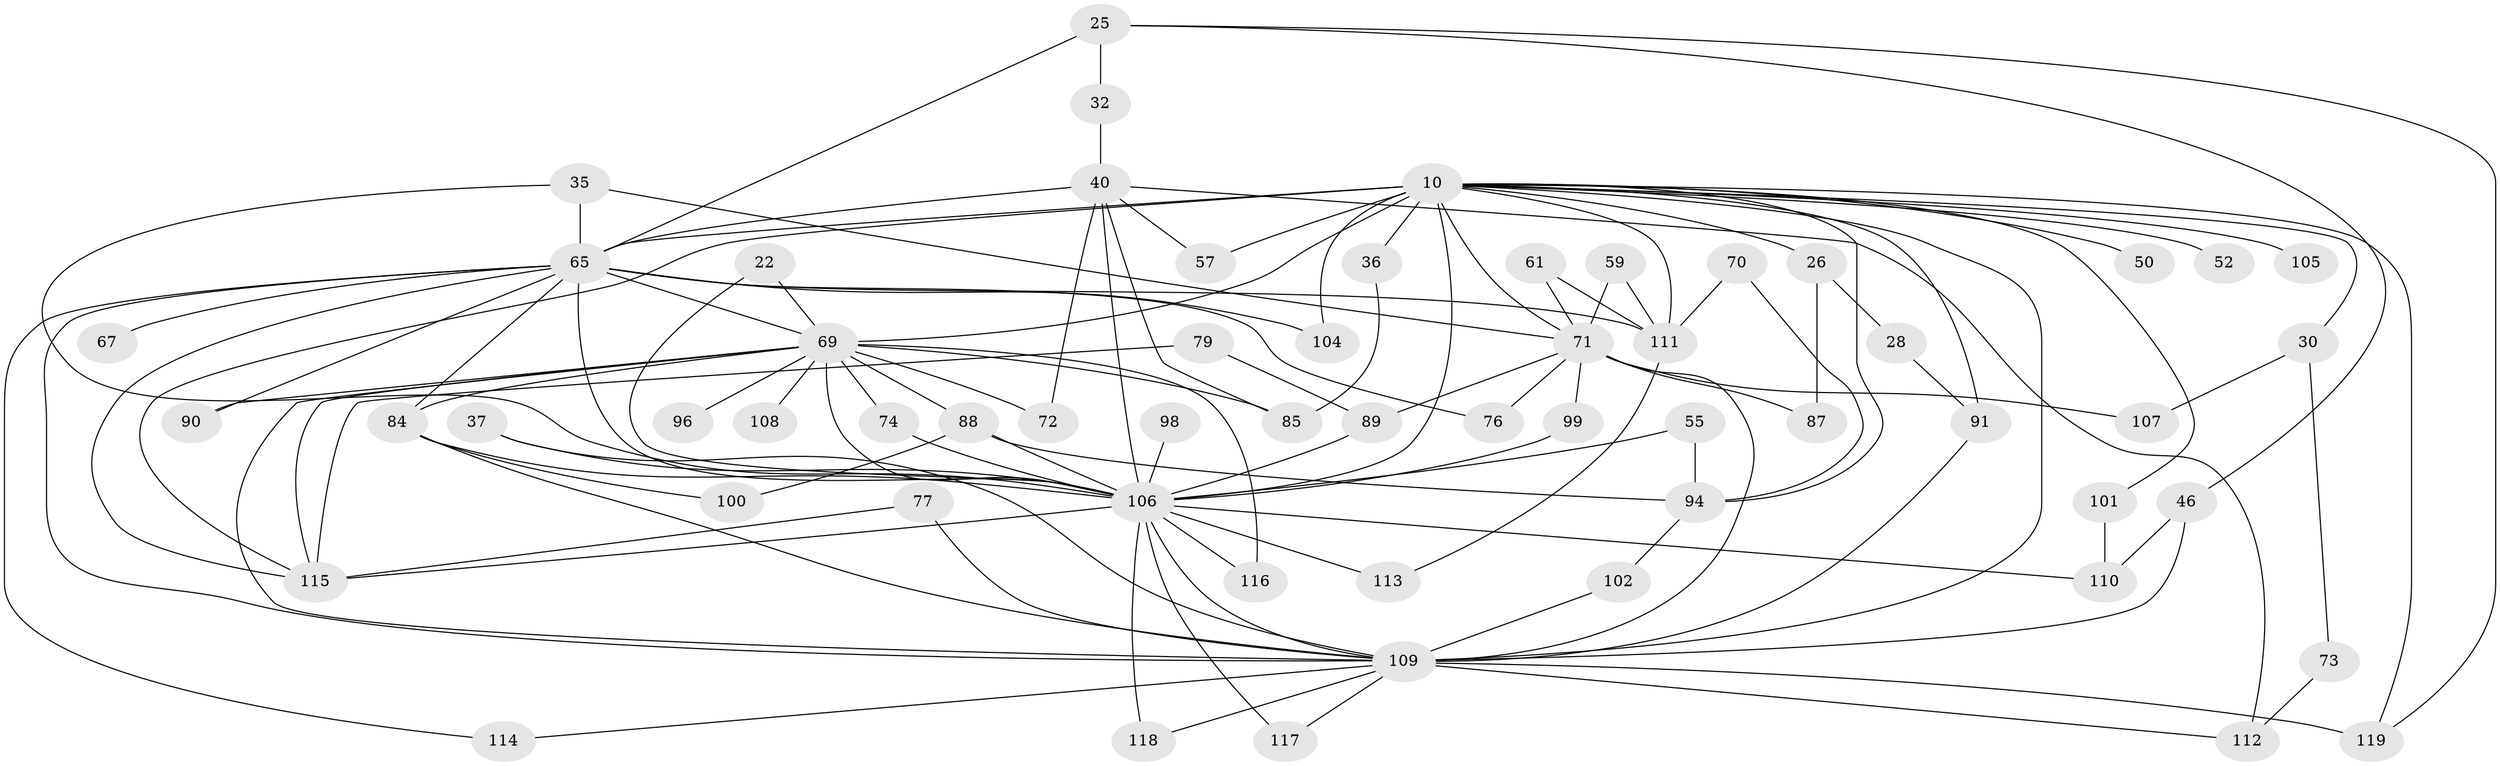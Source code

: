 // original degree distribution, {20: 0.008403361344537815, 18: 0.008403361344537815, 23: 0.008403361344537815, 11: 0.008403361344537815, 27: 0.008403361344537815, 37: 0.008403361344537815, 16: 0.01680672268907563, 21: 0.008403361344537815, 19: 0.008403361344537815, 4: 0.08403361344537816, 3: 0.226890756302521, 5: 0.058823529411764705, 8: 0.01680672268907563, 2: 0.4957983193277311, 9: 0.008403361344537815, 6: 0.01680672268907563, 7: 0.008403361344537815}
// Generated by graph-tools (version 1.1) at 2025/45/03/09/25 04:45:14]
// undirected, 59 vertices, 114 edges
graph export_dot {
graph [start="1"]
  node [color=gray90,style=filled];
  10 [super="+3+7"];
  22;
  25;
  26;
  28;
  30;
  32;
  35 [super="+34"];
  36;
  37;
  40 [super="+38"];
  46;
  50;
  52;
  55;
  57;
  59;
  61;
  65 [super="+23+8"];
  67;
  69 [super="+49+56+51+9"];
  70;
  71 [super="+33+66"];
  72;
  73;
  74;
  76;
  77;
  79;
  84 [super="+82+64"];
  85 [super="+39"];
  87;
  88 [super="+86"];
  89 [super="+47"];
  90;
  91 [super="+21"];
  94 [super="+43"];
  96;
  98;
  99;
  100;
  101;
  102;
  104;
  105;
  106 [super="+80+31+97"];
  107;
  108;
  109 [super="+63+83+45"];
  110 [super="+75"];
  111 [super="+54"];
  112 [super="+60"];
  113;
  114;
  115 [super="+42+58+95+93"];
  116;
  117 [super="+103"];
  118;
  119 [super="+92"];
  10 -- 30 [weight=2];
  10 -- 36 [weight=2];
  10 -- 69 [weight=12];
  10 -- 104;
  10 -- 111 [weight=3];
  10 -- 65 [weight=9];
  10 -- 26 [weight=2];
  10 -- 91 [weight=2];
  10 -- 101;
  10 -- 105 [weight=2];
  10 -- 50 [weight=2];
  10 -- 94 [weight=3];
  10 -- 106 [weight=10];
  10 -- 52 [weight=2];
  10 -- 57;
  10 -- 119;
  10 -- 115 [weight=2];
  10 -- 109 [weight=6];
  10 -- 71;
  22 -- 106;
  22 -- 69;
  25 -- 32;
  25 -- 46;
  25 -- 65 [weight=2];
  25 -- 119;
  26 -- 28;
  26 -- 87;
  28 -- 91;
  30 -- 73;
  30 -- 107;
  32 -- 40;
  35 -- 106;
  35 -- 65;
  35 -- 71;
  36 -- 85;
  37 -- 106;
  37 -- 109;
  40 -- 72;
  40 -- 106 [weight=2];
  40 -- 65 [weight=2];
  40 -- 112 [weight=2];
  40 -- 57;
  40 -- 85;
  46 -- 110;
  46 -- 109;
  55 -- 94;
  55 -- 106;
  59 -- 111;
  59 -- 71;
  61 -- 111;
  61 -- 71;
  65 -- 69 [weight=5];
  65 -- 67 [weight=2];
  65 -- 76;
  65 -- 90;
  65 -- 104;
  65 -- 106 [weight=4];
  65 -- 109 [weight=5];
  65 -- 111 [weight=2];
  65 -- 114;
  65 -- 115 [weight=3];
  65 -- 84;
  69 -- 108 [weight=2];
  69 -- 85;
  69 -- 96 [weight=2];
  69 -- 116;
  69 -- 72;
  69 -- 74;
  69 -- 106 [weight=2];
  69 -- 90;
  69 -- 115;
  69 -- 109 [weight=4];
  69 -- 88;
  69 -- 84;
  70 -- 94;
  70 -- 111;
  71 -- 76;
  71 -- 89 [weight=2];
  71 -- 109 [weight=5];
  71 -- 99;
  71 -- 107;
  71 -- 87;
  73 -- 112;
  74 -- 106;
  77 -- 115;
  77 -- 109;
  79 -- 89;
  79 -- 115;
  84 -- 106 [weight=3];
  84 -- 100;
  84 -- 109 [weight=2];
  88 -- 106 [weight=2];
  88 -- 100;
  88 -- 94;
  89 -- 106 [weight=2];
  91 -- 109;
  94 -- 102;
  98 -- 106;
  99 -- 106;
  101 -- 110;
  102 -- 109;
  106 -- 110 [weight=2];
  106 -- 113;
  106 -- 116;
  106 -- 118;
  106 -- 115 [weight=3];
  106 -- 109;
  106 -- 117;
  109 -- 118;
  109 -- 112;
  109 -- 114;
  109 -- 117;
  109 -- 119 [weight=2];
  111 -- 113;
}
